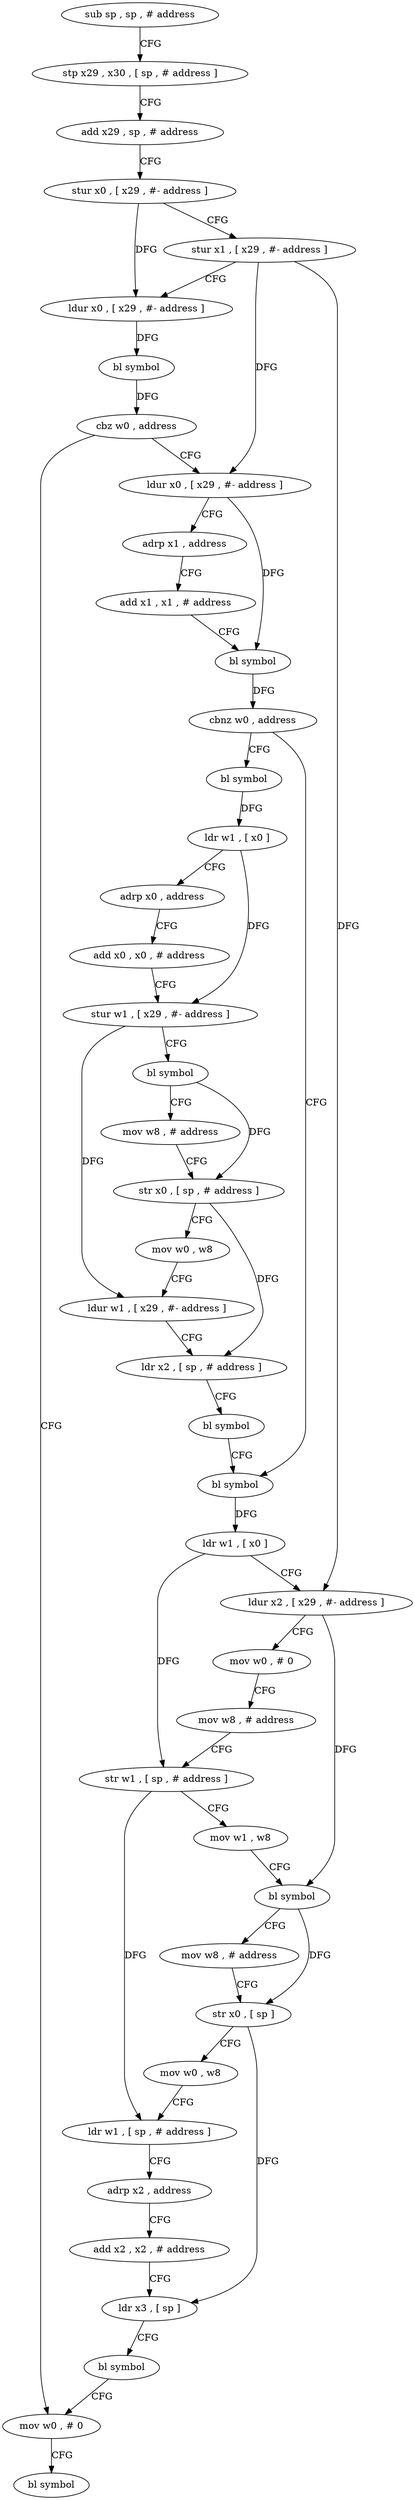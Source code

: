 digraph "func" {
"4203356" [label = "sub sp , sp , # address" ]
"4203360" [label = "stp x29 , x30 , [ sp , # address ]" ]
"4203364" [label = "add x29 , sp , # address" ]
"4203368" [label = "stur x0 , [ x29 , #- address ]" ]
"4203372" [label = "stur x1 , [ x29 , #- address ]" ]
"4203376" [label = "ldur x0 , [ x29 , #- address ]" ]
"4203380" [label = "bl symbol" ]
"4203384" [label = "cbz w0 , address" ]
"4203520" [label = "mov w0 , # 0" ]
"4203388" [label = "ldur x0 , [ x29 , #- address ]" ]
"4203524" [label = "bl symbol" ]
"4203392" [label = "adrp x1 , address" ]
"4203396" [label = "add x1 , x1 , # address" ]
"4203400" [label = "bl symbol" ]
"4203404" [label = "cbnz w0 , address" ]
"4203456" [label = "bl symbol" ]
"4203408" [label = "bl symbol" ]
"4203460" [label = "ldr w1 , [ x0 ]" ]
"4203464" [label = "ldur x2 , [ x29 , #- address ]" ]
"4203468" [label = "mov w0 , # 0" ]
"4203472" [label = "mov w8 , # address" ]
"4203476" [label = "str w1 , [ sp , # address ]" ]
"4203480" [label = "mov w1 , w8" ]
"4203484" [label = "bl symbol" ]
"4203488" [label = "mov w8 , # address" ]
"4203492" [label = "str x0 , [ sp ]" ]
"4203496" [label = "mov w0 , w8" ]
"4203500" [label = "ldr w1 , [ sp , # address ]" ]
"4203504" [label = "adrp x2 , address" ]
"4203508" [label = "add x2 , x2 , # address" ]
"4203512" [label = "ldr x3 , [ sp ]" ]
"4203516" [label = "bl symbol" ]
"4203412" [label = "ldr w1 , [ x0 ]" ]
"4203416" [label = "adrp x0 , address" ]
"4203420" [label = "add x0 , x0 , # address" ]
"4203424" [label = "stur w1 , [ x29 , #- address ]" ]
"4203428" [label = "bl symbol" ]
"4203432" [label = "mov w8 , # address" ]
"4203436" [label = "str x0 , [ sp , # address ]" ]
"4203440" [label = "mov w0 , w8" ]
"4203444" [label = "ldur w1 , [ x29 , #- address ]" ]
"4203448" [label = "ldr x2 , [ sp , # address ]" ]
"4203452" [label = "bl symbol" ]
"4203356" -> "4203360" [ label = "CFG" ]
"4203360" -> "4203364" [ label = "CFG" ]
"4203364" -> "4203368" [ label = "CFG" ]
"4203368" -> "4203372" [ label = "CFG" ]
"4203368" -> "4203376" [ label = "DFG" ]
"4203372" -> "4203376" [ label = "CFG" ]
"4203372" -> "4203388" [ label = "DFG" ]
"4203372" -> "4203464" [ label = "DFG" ]
"4203376" -> "4203380" [ label = "DFG" ]
"4203380" -> "4203384" [ label = "DFG" ]
"4203384" -> "4203520" [ label = "CFG" ]
"4203384" -> "4203388" [ label = "CFG" ]
"4203520" -> "4203524" [ label = "CFG" ]
"4203388" -> "4203392" [ label = "CFG" ]
"4203388" -> "4203400" [ label = "DFG" ]
"4203392" -> "4203396" [ label = "CFG" ]
"4203396" -> "4203400" [ label = "CFG" ]
"4203400" -> "4203404" [ label = "DFG" ]
"4203404" -> "4203456" [ label = "CFG" ]
"4203404" -> "4203408" [ label = "CFG" ]
"4203456" -> "4203460" [ label = "DFG" ]
"4203408" -> "4203412" [ label = "DFG" ]
"4203460" -> "4203464" [ label = "CFG" ]
"4203460" -> "4203476" [ label = "DFG" ]
"4203464" -> "4203468" [ label = "CFG" ]
"4203464" -> "4203484" [ label = "DFG" ]
"4203468" -> "4203472" [ label = "CFG" ]
"4203472" -> "4203476" [ label = "CFG" ]
"4203476" -> "4203480" [ label = "CFG" ]
"4203476" -> "4203500" [ label = "DFG" ]
"4203480" -> "4203484" [ label = "CFG" ]
"4203484" -> "4203488" [ label = "CFG" ]
"4203484" -> "4203492" [ label = "DFG" ]
"4203488" -> "4203492" [ label = "CFG" ]
"4203492" -> "4203496" [ label = "CFG" ]
"4203492" -> "4203512" [ label = "DFG" ]
"4203496" -> "4203500" [ label = "CFG" ]
"4203500" -> "4203504" [ label = "CFG" ]
"4203504" -> "4203508" [ label = "CFG" ]
"4203508" -> "4203512" [ label = "CFG" ]
"4203512" -> "4203516" [ label = "CFG" ]
"4203516" -> "4203520" [ label = "CFG" ]
"4203412" -> "4203416" [ label = "CFG" ]
"4203412" -> "4203424" [ label = "DFG" ]
"4203416" -> "4203420" [ label = "CFG" ]
"4203420" -> "4203424" [ label = "CFG" ]
"4203424" -> "4203428" [ label = "CFG" ]
"4203424" -> "4203444" [ label = "DFG" ]
"4203428" -> "4203432" [ label = "CFG" ]
"4203428" -> "4203436" [ label = "DFG" ]
"4203432" -> "4203436" [ label = "CFG" ]
"4203436" -> "4203440" [ label = "CFG" ]
"4203436" -> "4203448" [ label = "DFG" ]
"4203440" -> "4203444" [ label = "CFG" ]
"4203444" -> "4203448" [ label = "CFG" ]
"4203448" -> "4203452" [ label = "CFG" ]
"4203452" -> "4203456" [ label = "CFG" ]
}

